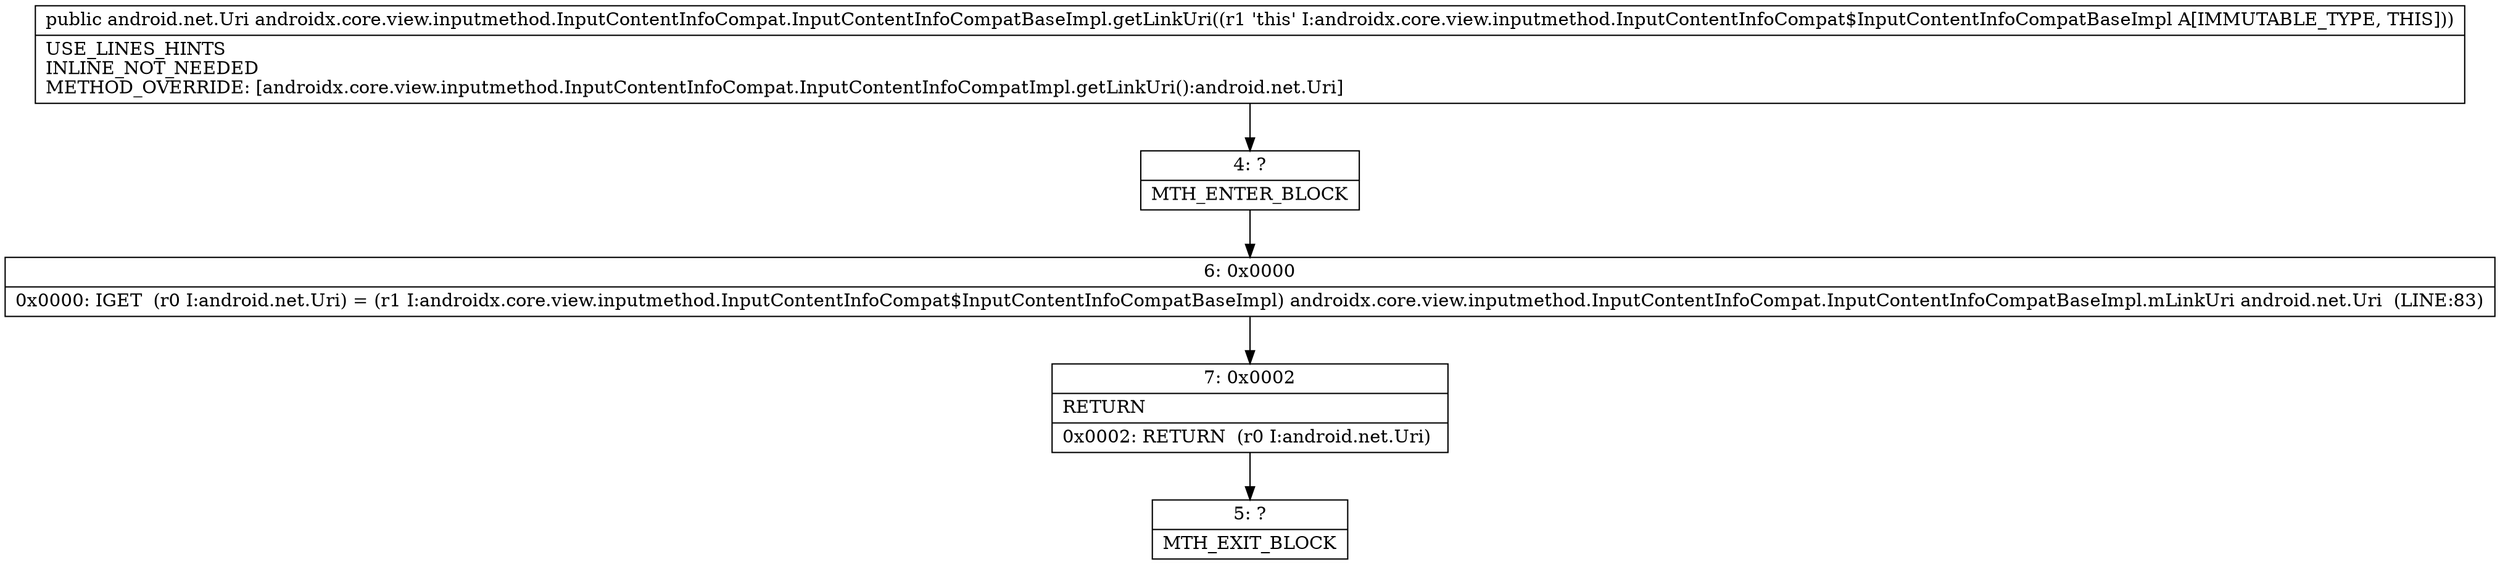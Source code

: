 digraph "CFG forandroidx.core.view.inputmethod.InputContentInfoCompat.InputContentInfoCompatBaseImpl.getLinkUri()Landroid\/net\/Uri;" {
Node_4 [shape=record,label="{4\:\ ?|MTH_ENTER_BLOCK\l}"];
Node_6 [shape=record,label="{6\:\ 0x0000|0x0000: IGET  (r0 I:android.net.Uri) = (r1 I:androidx.core.view.inputmethod.InputContentInfoCompat$InputContentInfoCompatBaseImpl) androidx.core.view.inputmethod.InputContentInfoCompat.InputContentInfoCompatBaseImpl.mLinkUri android.net.Uri  (LINE:83)\l}"];
Node_7 [shape=record,label="{7\:\ 0x0002|RETURN\l|0x0002: RETURN  (r0 I:android.net.Uri) \l}"];
Node_5 [shape=record,label="{5\:\ ?|MTH_EXIT_BLOCK\l}"];
MethodNode[shape=record,label="{public android.net.Uri androidx.core.view.inputmethod.InputContentInfoCompat.InputContentInfoCompatBaseImpl.getLinkUri((r1 'this' I:androidx.core.view.inputmethod.InputContentInfoCompat$InputContentInfoCompatBaseImpl A[IMMUTABLE_TYPE, THIS]))  | USE_LINES_HINTS\lINLINE_NOT_NEEDED\lMETHOD_OVERRIDE: [androidx.core.view.inputmethod.InputContentInfoCompat.InputContentInfoCompatImpl.getLinkUri():android.net.Uri]\l}"];
MethodNode -> Node_4;Node_4 -> Node_6;
Node_6 -> Node_7;
Node_7 -> Node_5;
}

